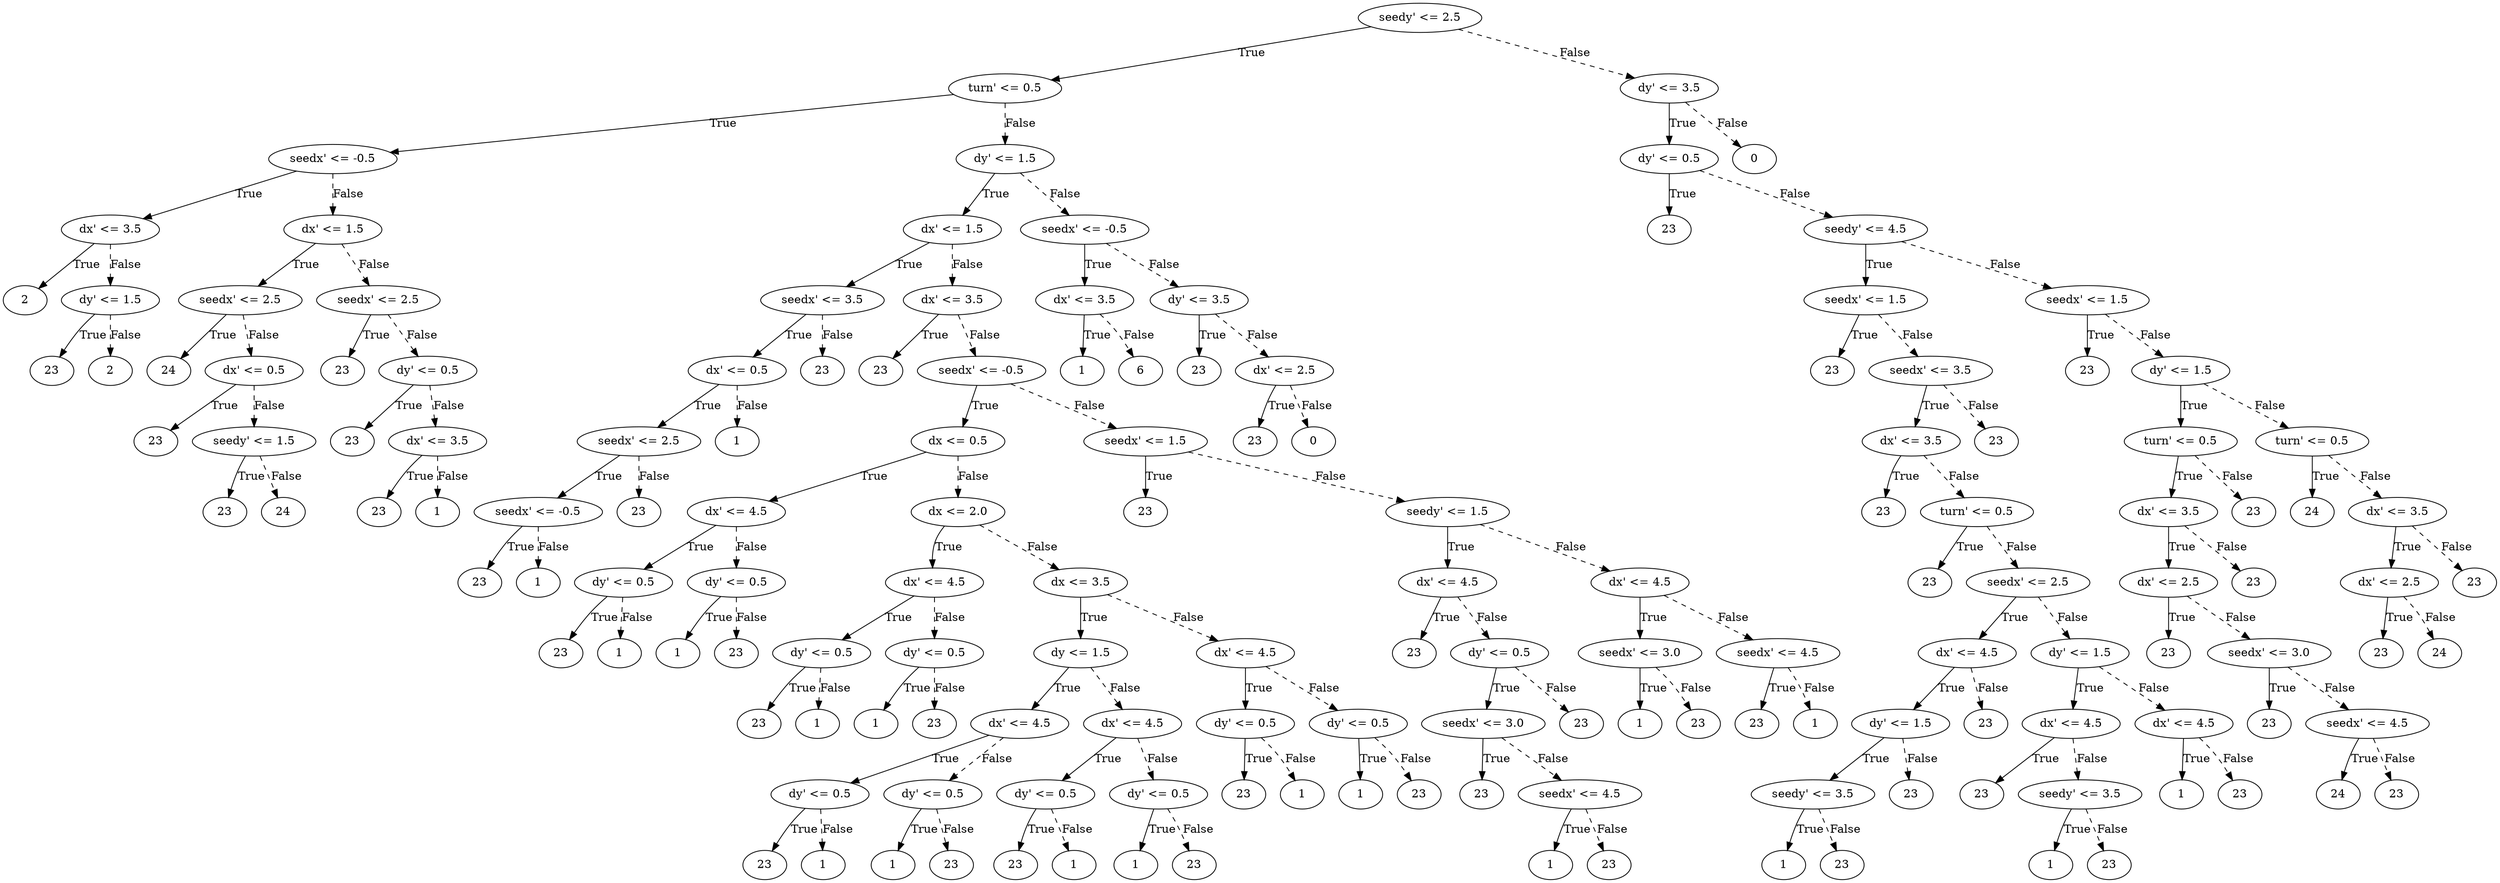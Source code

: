 digraph {
0 [label="seedy' <= 2.5"];
1 [label="turn' <= 0.5"];
2 [label="seedx' <= -0.5"];
3 [label="dx' <= 3.5"];
4 [label="2"];
3 -> 4 [label="True"];
5 [label="dy' <= 1.5"];
6 [label="23"];
5 -> 6 [label="True"];
7 [label="2"];
5 -> 7 [style="dashed", label="False"];
3 -> 5 [style="dashed", label="False"];
2 -> 3 [label="True"];
8 [label="dx' <= 1.5"];
9 [label="seedx' <= 2.5"];
10 [label="24"];
9 -> 10 [label="True"];
11 [label="dx' <= 0.5"];
12 [label="23"];
11 -> 12 [label="True"];
13 [label="seedy' <= 1.5"];
14 [label="23"];
13 -> 14 [label="True"];
15 [label="24"];
13 -> 15 [style="dashed", label="False"];
11 -> 13 [style="dashed", label="False"];
9 -> 11 [style="dashed", label="False"];
8 -> 9 [label="True"];
16 [label="seedx' <= 2.5"];
17 [label="23"];
16 -> 17 [label="True"];
18 [label="dy' <= 0.5"];
19 [label="23"];
18 -> 19 [label="True"];
20 [label="dx' <= 3.5"];
21 [label="23"];
20 -> 21 [label="True"];
22 [label="1"];
20 -> 22 [style="dashed", label="False"];
18 -> 20 [style="dashed", label="False"];
16 -> 18 [style="dashed", label="False"];
8 -> 16 [style="dashed", label="False"];
2 -> 8 [style="dashed", label="False"];
1 -> 2 [label="True"];
23 [label="dy' <= 1.5"];
24 [label="dx' <= 1.5"];
25 [label="seedx' <= 3.5"];
26 [label="dx' <= 0.5"];
27 [label="seedx' <= 2.5"];
28 [label="seedx' <= -0.5"];
29 [label="23"];
28 -> 29 [label="True"];
30 [label="1"];
28 -> 30 [style="dashed", label="False"];
27 -> 28 [label="True"];
31 [label="23"];
27 -> 31 [style="dashed", label="False"];
26 -> 27 [label="True"];
32 [label="1"];
26 -> 32 [style="dashed", label="False"];
25 -> 26 [label="True"];
33 [label="23"];
25 -> 33 [style="dashed", label="False"];
24 -> 25 [label="True"];
34 [label="dx' <= 3.5"];
35 [label="23"];
34 -> 35 [label="True"];
36 [label="seedx' <= -0.5"];
37 [label="dx <= 0.5"];
38 [label="dx' <= 4.5"];
39 [label="dy' <= 0.5"];
40 [label="23"];
39 -> 40 [label="True"];
41 [label="1"];
39 -> 41 [style="dashed", label="False"];
38 -> 39 [label="True"];
42 [label="dy' <= 0.5"];
43 [label="1"];
42 -> 43 [label="True"];
44 [label="23"];
42 -> 44 [style="dashed", label="False"];
38 -> 42 [style="dashed", label="False"];
37 -> 38 [label="True"];
45 [label="dx <= 2.0"];
46 [label="dx' <= 4.5"];
47 [label="dy' <= 0.5"];
48 [label="23"];
47 -> 48 [label="True"];
49 [label="1"];
47 -> 49 [style="dashed", label="False"];
46 -> 47 [label="True"];
50 [label="dy' <= 0.5"];
51 [label="1"];
50 -> 51 [label="True"];
52 [label="23"];
50 -> 52 [style="dashed", label="False"];
46 -> 50 [style="dashed", label="False"];
45 -> 46 [label="True"];
53 [label="dx <= 3.5"];
54 [label="dy <= 1.5"];
55 [label="dx' <= 4.5"];
56 [label="dy' <= 0.5"];
57 [label="23"];
56 -> 57 [label="True"];
58 [label="1"];
56 -> 58 [style="dashed", label="False"];
55 -> 56 [label="True"];
59 [label="dy' <= 0.5"];
60 [label="1"];
59 -> 60 [label="True"];
61 [label="23"];
59 -> 61 [style="dashed", label="False"];
55 -> 59 [style="dashed", label="False"];
54 -> 55 [label="True"];
62 [label="dx' <= 4.5"];
63 [label="dy' <= 0.5"];
64 [label="23"];
63 -> 64 [label="True"];
65 [label="1"];
63 -> 65 [style="dashed", label="False"];
62 -> 63 [label="True"];
66 [label="dy' <= 0.5"];
67 [label="1"];
66 -> 67 [label="True"];
68 [label="23"];
66 -> 68 [style="dashed", label="False"];
62 -> 66 [style="dashed", label="False"];
54 -> 62 [style="dashed", label="False"];
53 -> 54 [label="True"];
69 [label="dx' <= 4.5"];
70 [label="dy' <= 0.5"];
71 [label="23"];
70 -> 71 [label="True"];
72 [label="1"];
70 -> 72 [style="dashed", label="False"];
69 -> 70 [label="True"];
73 [label="dy' <= 0.5"];
74 [label="1"];
73 -> 74 [label="True"];
75 [label="23"];
73 -> 75 [style="dashed", label="False"];
69 -> 73 [style="dashed", label="False"];
53 -> 69 [style="dashed", label="False"];
45 -> 53 [style="dashed", label="False"];
37 -> 45 [style="dashed", label="False"];
36 -> 37 [label="True"];
76 [label="seedx' <= 1.5"];
77 [label="23"];
76 -> 77 [label="True"];
78 [label="seedy' <= 1.5"];
79 [label="dx' <= 4.5"];
80 [label="23"];
79 -> 80 [label="True"];
81 [label="dy' <= 0.5"];
82 [label="seedx' <= 3.0"];
83 [label="23"];
82 -> 83 [label="True"];
84 [label="seedx' <= 4.5"];
85 [label="1"];
84 -> 85 [label="True"];
86 [label="23"];
84 -> 86 [style="dashed", label="False"];
82 -> 84 [style="dashed", label="False"];
81 -> 82 [label="True"];
87 [label="23"];
81 -> 87 [style="dashed", label="False"];
79 -> 81 [style="dashed", label="False"];
78 -> 79 [label="True"];
88 [label="dx' <= 4.5"];
89 [label="seedx' <= 3.0"];
90 [label="1"];
89 -> 90 [label="True"];
91 [label="23"];
89 -> 91 [style="dashed", label="False"];
88 -> 89 [label="True"];
92 [label="seedx' <= 4.5"];
93 [label="23"];
92 -> 93 [label="True"];
94 [label="1"];
92 -> 94 [style="dashed", label="False"];
88 -> 92 [style="dashed", label="False"];
78 -> 88 [style="dashed", label="False"];
76 -> 78 [style="dashed", label="False"];
36 -> 76 [style="dashed", label="False"];
34 -> 36 [style="dashed", label="False"];
24 -> 34 [style="dashed", label="False"];
23 -> 24 [label="True"];
95 [label="seedx' <= -0.5"];
96 [label="dx' <= 3.5"];
97 [label="1"];
96 -> 97 [label="True"];
98 [label="6"];
96 -> 98 [style="dashed", label="False"];
95 -> 96 [label="True"];
99 [label="dy' <= 3.5"];
100 [label="23"];
99 -> 100 [label="True"];
101 [label="dx' <= 2.5"];
102 [label="23"];
101 -> 102 [label="True"];
103 [label="0"];
101 -> 103 [style="dashed", label="False"];
99 -> 101 [style="dashed", label="False"];
95 -> 99 [style="dashed", label="False"];
23 -> 95 [style="dashed", label="False"];
1 -> 23 [style="dashed", label="False"];
0 -> 1 [label="True"];
104 [label="dy' <= 3.5"];
105 [label="dy' <= 0.5"];
106 [label="23"];
105 -> 106 [label="True"];
107 [label="seedy' <= 4.5"];
108 [label="seedx' <= 1.5"];
109 [label="23"];
108 -> 109 [label="True"];
110 [label="seedx' <= 3.5"];
111 [label="dx' <= 3.5"];
112 [label="23"];
111 -> 112 [label="True"];
113 [label="turn' <= 0.5"];
114 [label="23"];
113 -> 114 [label="True"];
115 [label="seedx' <= 2.5"];
116 [label="dx' <= 4.5"];
117 [label="dy' <= 1.5"];
118 [label="seedy' <= 3.5"];
119 [label="1"];
118 -> 119 [label="True"];
120 [label="23"];
118 -> 120 [style="dashed", label="False"];
117 -> 118 [label="True"];
121 [label="23"];
117 -> 121 [style="dashed", label="False"];
116 -> 117 [label="True"];
122 [label="23"];
116 -> 122 [style="dashed", label="False"];
115 -> 116 [label="True"];
123 [label="dy' <= 1.5"];
124 [label="dx' <= 4.5"];
125 [label="23"];
124 -> 125 [label="True"];
126 [label="seedy' <= 3.5"];
127 [label="1"];
126 -> 127 [label="True"];
128 [label="23"];
126 -> 128 [style="dashed", label="False"];
124 -> 126 [style="dashed", label="False"];
123 -> 124 [label="True"];
129 [label="dx' <= 4.5"];
130 [label="1"];
129 -> 130 [label="True"];
131 [label="23"];
129 -> 131 [style="dashed", label="False"];
123 -> 129 [style="dashed", label="False"];
115 -> 123 [style="dashed", label="False"];
113 -> 115 [style="dashed", label="False"];
111 -> 113 [style="dashed", label="False"];
110 -> 111 [label="True"];
132 [label="23"];
110 -> 132 [style="dashed", label="False"];
108 -> 110 [style="dashed", label="False"];
107 -> 108 [label="True"];
133 [label="seedx' <= 1.5"];
134 [label="23"];
133 -> 134 [label="True"];
135 [label="dy' <= 1.5"];
136 [label="turn' <= 0.5"];
137 [label="dx' <= 3.5"];
138 [label="dx' <= 2.5"];
139 [label="23"];
138 -> 139 [label="True"];
140 [label="seedx' <= 3.0"];
141 [label="23"];
140 -> 141 [label="True"];
142 [label="seedx' <= 4.5"];
143 [label="24"];
142 -> 143 [label="True"];
144 [label="23"];
142 -> 144 [style="dashed", label="False"];
140 -> 142 [style="dashed", label="False"];
138 -> 140 [style="dashed", label="False"];
137 -> 138 [label="True"];
145 [label="23"];
137 -> 145 [style="dashed", label="False"];
136 -> 137 [label="True"];
146 [label="23"];
136 -> 146 [style="dashed", label="False"];
135 -> 136 [label="True"];
147 [label="turn' <= 0.5"];
148 [label="24"];
147 -> 148 [label="True"];
149 [label="dx' <= 3.5"];
150 [label="dx' <= 2.5"];
151 [label="23"];
150 -> 151 [label="True"];
152 [label="24"];
150 -> 152 [style="dashed", label="False"];
149 -> 150 [label="True"];
153 [label="23"];
149 -> 153 [style="dashed", label="False"];
147 -> 149 [style="dashed", label="False"];
135 -> 147 [style="dashed", label="False"];
133 -> 135 [style="dashed", label="False"];
107 -> 133 [style="dashed", label="False"];
105 -> 107 [style="dashed", label="False"];
104 -> 105 [label="True"];
154 [label="0"];
104 -> 154 [style="dashed", label="False"];
0 -> 104 [style="dashed", label="False"];

}
